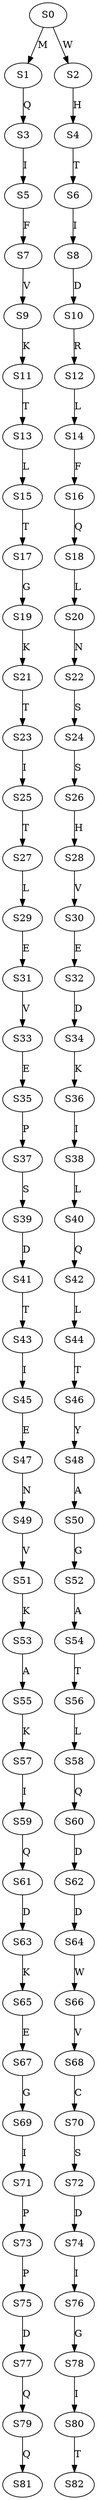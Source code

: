 strict digraph  {
	S0 -> S1 [ label = M ];
	S0 -> S2 [ label = W ];
	S1 -> S3 [ label = Q ];
	S2 -> S4 [ label = H ];
	S3 -> S5 [ label = I ];
	S4 -> S6 [ label = T ];
	S5 -> S7 [ label = F ];
	S6 -> S8 [ label = I ];
	S7 -> S9 [ label = V ];
	S8 -> S10 [ label = D ];
	S9 -> S11 [ label = K ];
	S10 -> S12 [ label = R ];
	S11 -> S13 [ label = T ];
	S12 -> S14 [ label = L ];
	S13 -> S15 [ label = L ];
	S14 -> S16 [ label = F ];
	S15 -> S17 [ label = T ];
	S16 -> S18 [ label = Q ];
	S17 -> S19 [ label = G ];
	S18 -> S20 [ label = L ];
	S19 -> S21 [ label = K ];
	S20 -> S22 [ label = N ];
	S21 -> S23 [ label = T ];
	S22 -> S24 [ label = S ];
	S23 -> S25 [ label = I ];
	S24 -> S26 [ label = S ];
	S25 -> S27 [ label = T ];
	S26 -> S28 [ label = H ];
	S27 -> S29 [ label = L ];
	S28 -> S30 [ label = V ];
	S29 -> S31 [ label = E ];
	S30 -> S32 [ label = E ];
	S31 -> S33 [ label = V ];
	S32 -> S34 [ label = D ];
	S33 -> S35 [ label = E ];
	S34 -> S36 [ label = K ];
	S35 -> S37 [ label = P ];
	S36 -> S38 [ label = I ];
	S37 -> S39 [ label = S ];
	S38 -> S40 [ label = L ];
	S39 -> S41 [ label = D ];
	S40 -> S42 [ label = Q ];
	S41 -> S43 [ label = T ];
	S42 -> S44 [ label = L ];
	S43 -> S45 [ label = I ];
	S44 -> S46 [ label = T ];
	S45 -> S47 [ label = E ];
	S46 -> S48 [ label = Y ];
	S47 -> S49 [ label = N ];
	S48 -> S50 [ label = A ];
	S49 -> S51 [ label = V ];
	S50 -> S52 [ label = G ];
	S51 -> S53 [ label = K ];
	S52 -> S54 [ label = A ];
	S53 -> S55 [ label = A ];
	S54 -> S56 [ label = T ];
	S55 -> S57 [ label = K ];
	S56 -> S58 [ label = L ];
	S57 -> S59 [ label = I ];
	S58 -> S60 [ label = Q ];
	S59 -> S61 [ label = Q ];
	S60 -> S62 [ label = D ];
	S61 -> S63 [ label = D ];
	S62 -> S64 [ label = D ];
	S63 -> S65 [ label = K ];
	S64 -> S66 [ label = W ];
	S65 -> S67 [ label = E ];
	S66 -> S68 [ label = V ];
	S67 -> S69 [ label = G ];
	S68 -> S70 [ label = C ];
	S69 -> S71 [ label = I ];
	S70 -> S72 [ label = S ];
	S71 -> S73 [ label = P ];
	S72 -> S74 [ label = D ];
	S73 -> S75 [ label = P ];
	S74 -> S76 [ label = I ];
	S75 -> S77 [ label = D ];
	S76 -> S78 [ label = G ];
	S77 -> S79 [ label = Q ];
	S78 -> S80 [ label = I ];
	S79 -> S81 [ label = Q ];
	S80 -> S82 [ label = T ];
}
